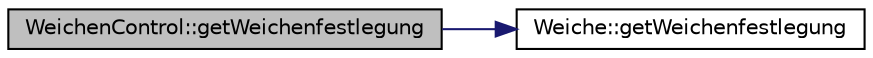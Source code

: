 digraph "WeichenControl::getWeichenfestlegung"
{
 // LATEX_PDF_SIZE
  edge [fontname="Helvetica",fontsize="10",labelfontname="Helvetica",labelfontsize="10"];
  node [fontname="Helvetica",fontsize="10",shape=record];
  rankdir="LR";
  Node1 [label="WeichenControl::getWeichenfestlegung",height=0.2,width=0.4,color="black", fillcolor="grey75", style="filled", fontcolor="black",tooltip=" "];
  Node1 -> Node2 [color="midnightblue",fontsize="10",style="solid",fontname="Helvetica"];
  Node2 [label="Weiche::getWeichenfestlegung",height=0.2,width=0.4,color="black", fillcolor="white", style="filled",URL="$class_weiche.html#a261fcac93ffd076c1731fd6bbd76a9e3",tooltip=" "];
}
